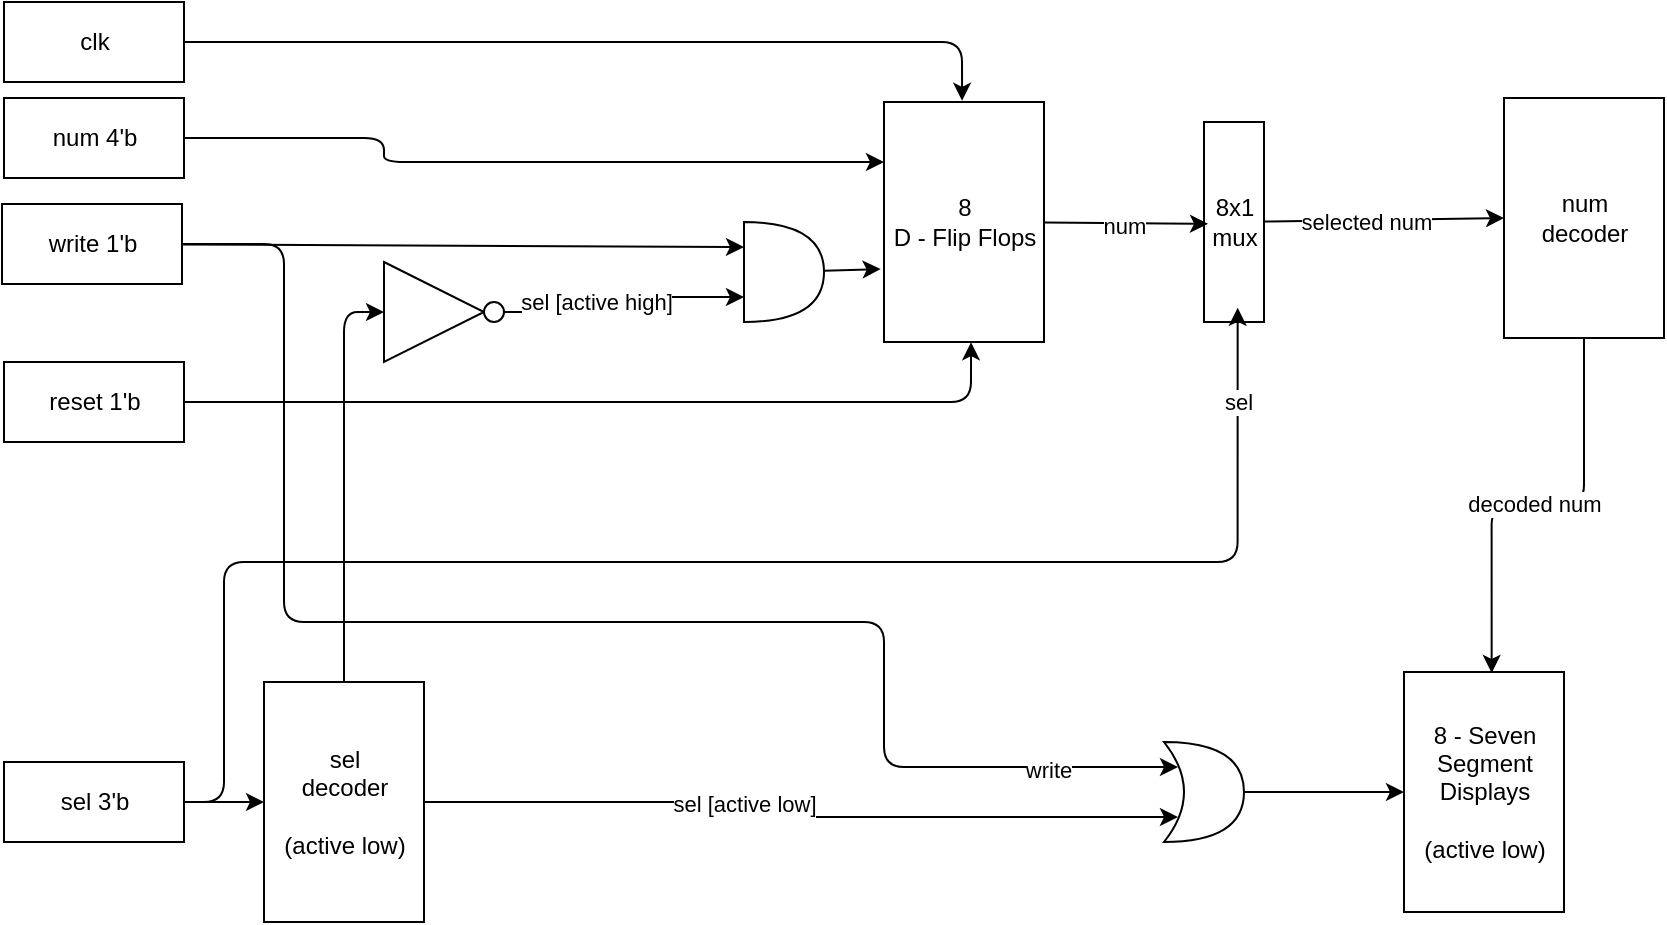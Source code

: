 <mxfile>
    <diagram id="mV6JEWCJ66KR-k56K3II" name="Circuit">
        <mxGraphModel dx="1929" dy="608" grid="1" gridSize="10" guides="1" tooltips="1" connect="1" arrows="1" fold="1" page="1" pageScale="1" pageWidth="1000" pageHeight="1000" math="0" shadow="0">
            <root>
                <mxCell id="0"/>
                <mxCell id="1" parent="0"/>
                <mxCell id="2" value="num&lt;div&gt;decoder&lt;/div&gt;" style="externalPins=0;recursiveResize=0;shadow=0;dashed=0;align=center;html=1;strokeWidth=1;shape=mxgraph.rtl.abstract.entity;container=1;collapsible=0;kind=sequential;drawPins=0;left=3;right=2;bottom=0;top=0;" parent="1" vertex="1">
                    <mxGeometry x="430" y="208" width="80" height="120" as="geometry"/>
                </mxCell>
                <mxCell id="KVkHhzneAzvIdUAki2H4-28" style="edgeStyle=orthogonalEdgeStyle;html=1;entryX=0;entryY=0.5;entryDx=0;entryDy=0;" parent="1" source="3" target="KVkHhzneAzvIdUAki2H4-27" edge="1">
                    <mxGeometry relative="1" as="geometry"/>
                </mxCell>
                <mxCell id="KVkHhzneAzvIdUAki2H4-43" style="edgeStyle=orthogonalEdgeStyle;html=1;" parent="1" source="39" target="KVkHhzneAzvIdUAki2H4-38" edge="1">
                    <mxGeometry relative="1" as="geometry"/>
                </mxCell>
                <mxCell id="3" value="sel&lt;div&gt;decoder&lt;/div&gt;&lt;div&gt;&lt;br&gt;&lt;/div&gt;&lt;div&gt;(active low)&lt;/div&gt;" style="externalPins=0;recursiveResize=0;shadow=0;dashed=0;align=center;html=1;strokeWidth=1;shape=mxgraph.rtl.abstract.entity;container=1;collapsible=0;kind=sequential;drawPins=0;left=3;right=2;bottom=0;top=0;" parent="1" vertex="1">
                    <mxGeometry x="-190" y="500" width="80" height="120" as="geometry"/>
                </mxCell>
                <mxCell id="4" value="num 4&#39;b" style="externalPins=0;recursiveResize=0;shadow=0;dashed=0;align=center;html=1;strokeWidth=1;shape=mxgraph.rtl.abstract.entity;container=1;collapsible=0;kind=input;drawPins=0;left=0;right=1;bottom=0;top=0;" parent="1" vertex="1">
                    <mxGeometry x="-320" y="208" width="90" height="40" as="geometry"/>
                </mxCell>
                <mxCell id="13" value="sel 3&#39;b" style="externalPins=0;recursiveResize=0;shadow=0;dashed=0;align=center;html=1;strokeWidth=1;shape=mxgraph.rtl.abstract.entity;container=1;collapsible=0;kind=input;drawPins=0;left=0;right=1;bottom=0;top=0;" parent="1" vertex="1">
                    <mxGeometry x="-320" y="540" width="90" height="40" as="geometry"/>
                </mxCell>
                <mxCell id="14" value="write 1&#39;b" style="externalPins=0;recursiveResize=0;shadow=0;dashed=0;align=center;html=1;strokeWidth=1;shape=mxgraph.rtl.abstract.entity;container=1;collapsible=0;kind=input;drawPins=0;left=0;right=1;bottom=0;top=0;" parent="1" vertex="1">
                    <mxGeometry x="-321" y="261" width="90" height="40" as="geometry"/>
                </mxCell>
                <mxCell id="17" value="clk" style="externalPins=0;recursiveResize=0;shadow=0;dashed=0;align=center;html=1;strokeWidth=1;shape=mxgraph.rtl.abstract.entity;container=1;collapsible=0;kind=input;drawPins=0;left=0;right=1;bottom=0;top=0;" parent="1" vertex="1">
                    <mxGeometry x="-320" y="160" width="90" height="40" as="geometry"/>
                </mxCell>
                <mxCell id="18" value="reset 1&#39;b" style="externalPins=0;recursiveResize=0;shadow=0;dashed=0;align=center;html=1;strokeWidth=1;shape=mxgraph.rtl.abstract.entity;container=1;collapsible=0;kind=input;drawPins=0;left=0;right=1;bottom=0;top=0;" parent="1" vertex="1">
                    <mxGeometry x="-320" y="340" width="90" height="40" as="geometry"/>
                </mxCell>
                <UserObject label="&lt;div&gt;8&lt;/div&gt;D - Flip Flops" link="data:page/id,B0gr_-n1PJUmQjPBUHlx" id="20">
                    <mxCell style="externalPins=0;recursiveResize=0;shadow=0;dashed=0;align=center;html=1;strokeWidth=1;shape=mxgraph.rtl.abstract.entity;container=1;collapsible=0;kind=sequential;drawPins=0;left=3;right=2;bottom=0;top=0;" parent="1" vertex="1">
                        <mxGeometry x="120" y="210" width="80" height="120" as="geometry"/>
                    </mxCell>
                </UserObject>
                <mxCell id="S6z8eLisyDbPlA53Ll8W-21" style="edgeStyle=elbowEdgeStyle;html=1;exitX=0;exitY=0;exitDx=90;exitDy=20;exitPerimeter=0;entryX=0;entryY=0;entryDx=0;entryDy=30;entryPerimeter=0;" parent="1" source="4" target="20" edge="1">
                    <mxGeometry relative="1" as="geometry">
                        <Array as="points">
                            <mxPoint x="-130" y="220"/>
                        </Array>
                    </mxGeometry>
                </mxCell>
                <mxCell id="KVkHhzneAzvIdUAki2H4-21" style="edgeStyle=orthogonalEdgeStyle;html=1;exitX=0;exitY=0;exitDx=90;exitDy=20;exitPerimeter=0;entryX=0.488;entryY=-0.005;entryDx=0;entryDy=0;entryPerimeter=0;" parent="1" source="17" target="20" edge="1">
                    <mxGeometry relative="1" as="geometry"/>
                </mxCell>
                <mxCell id="KVkHhzneAzvIdUAki2H4-31" value="" style="group" parent="1" vertex="1" connectable="0">
                    <mxGeometry x="-130" y="290" width="60" height="50" as="geometry"/>
                </mxCell>
                <mxCell id="KVkHhzneAzvIdUAki2H4-27" value="" style="triangle;whiteSpace=wrap;html=1;" parent="KVkHhzneAzvIdUAki2H4-31" vertex="1">
                    <mxGeometry width="50" height="50" as="geometry"/>
                </mxCell>
                <mxCell id="KVkHhzneAzvIdUAki2H4-30" value="" style="ellipse;whiteSpace=wrap;html=1;aspect=fixed;" parent="KVkHhzneAzvIdUAki2H4-31" vertex="1">
                    <mxGeometry x="50" y="20" width="10" height="10" as="geometry"/>
                </mxCell>
                <mxCell id="KVkHhzneAzvIdUAki2H4-38" value="&lt;div&gt;8 -&amp;nbsp;&lt;span style=&quot;background-color: transparent;&quot;&gt;Seven&lt;/span&gt;&lt;/div&gt;&lt;div&gt;Segment&lt;/div&gt;Displays&lt;div&gt;&lt;font color=&quot;#000000&quot;&gt;&lt;br&gt;&lt;/font&gt;&lt;div&gt;(active low)&lt;/div&gt;&lt;/div&gt;" style="externalPins=0;recursiveResize=0;shadow=0;dashed=0;align=center;html=1;strokeWidth=1;shape=mxgraph.rtl.abstract.entity;container=1;collapsible=0;kind=sequential;drawPins=0;left=3;right=2;bottom=0;top=0;" parent="1" vertex="1">
                    <mxGeometry x="380" y="495" width="80" height="120" as="geometry"/>
                </mxCell>
                <mxCell id="KVkHhzneAzvIdUAki2H4-41" style="edgeStyle=orthogonalEdgeStyle;html=1;entryX=0.548;entryY=0.004;entryDx=0;entryDy=0;entryPerimeter=0;" parent="1" source="2" target="KVkHhzneAzvIdUAki2H4-38" edge="1">
                    <mxGeometry relative="1" as="geometry"/>
                </mxCell>
                <mxCell id="KVkHhzneAzvIdUAki2H4-42" value="decoded num" style="edgeLabel;html=1;align=center;verticalAlign=middle;resizable=0;points=[];" parent="KVkHhzneAzvIdUAki2H4-41" vertex="1" connectable="0">
                    <mxGeometry x="0.022" y="-1" relative="1" as="geometry">
                        <mxPoint as="offset"/>
                    </mxGeometry>
                </mxCell>
                <mxCell id="KVkHhzneAzvIdUAki2H4-46" style="edgeStyle=orthogonalEdgeStyle;html=1;exitX=0;exitY=0;exitDx=90;exitDy=20;exitPerimeter=0;entryX=0;entryY=0;entryDx=0;entryDy=60;entryPerimeter=0;" parent="1" source="13" target="3" edge="1">
                    <mxGeometry relative="1" as="geometry"/>
                </mxCell>
                <mxCell id="KVkHhzneAzvIdUAki2H4-50" style="edgeStyle=orthogonalEdgeStyle;html=1;exitX=0;exitY=0;exitDx=90;exitDy=20;exitPerimeter=0;entryX=0.544;entryY=1.001;entryDx=0;entryDy=0;entryPerimeter=0;" parent="1" source="18" target="20" edge="1">
                    <mxGeometry relative="1" as="geometry"/>
                </mxCell>
                <mxCell id="21" value="" style="shape=or;whiteSpace=wrap;html=1;" vertex="1" parent="1">
                    <mxGeometry x="50" y="270" width="40" height="50" as="geometry"/>
                </mxCell>
                <mxCell id="25" style="edgeStyle=orthogonalEdgeStyle;html=1;exitX=1;exitY=0.5;exitDx=0;exitDy=0;entryX=0;entryY=0.75;entryDx=0;entryDy=0;entryPerimeter=0;" edge="1" parent="1" source="KVkHhzneAzvIdUAki2H4-30" target="21">
                    <mxGeometry relative="1" as="geometry"/>
                </mxCell>
                <mxCell id="27" value="sel [active high]" style="edgeLabel;html=1;align=center;verticalAlign=middle;resizable=0;points=[];" vertex="1" connectable="0" parent="25">
                    <mxGeometry x="-0.489" y="2" relative="1" as="geometry">
                        <mxPoint x="13" y="-3" as="offset"/>
                    </mxGeometry>
                </mxCell>
                <mxCell id="26" style="edgeStyle=none;html=1;entryX=0;entryY=0.25;entryDx=0;entryDy=0;entryPerimeter=0;" edge="1" parent="1" source="14" target="21">
                    <mxGeometry relative="1" as="geometry"/>
                </mxCell>
                <mxCell id="28" style="edgeStyle=none;html=1;entryX=-0.021;entryY=0.696;entryDx=0;entryDy=0;entryPerimeter=0;" edge="1" parent="1" source="21" target="20">
                    <mxGeometry relative="1" as="geometry"/>
                </mxCell>
                <mxCell id="29" value="8x1&lt;div&gt;mux&lt;/div&gt;" style="externalPins=0;recursiveResize=0;shadow=0;dashed=0;align=center;html=1;strokeWidth=1;shape=mxgraph.rtl.abstract.entity;container=1;collapsible=0;kind=mux;drawPins=0;left=4;right=1;bottom=0;top=0;" vertex="1" parent="1">
                    <mxGeometry x="280" y="220" width="30" height="100" as="geometry"/>
                </mxCell>
                <mxCell id="32" style="edgeStyle=none;html=1;entryX=0.067;entryY=0.509;entryDx=0;entryDy=0;entryPerimeter=0;" edge="1" parent="1" source="20" target="29">
                    <mxGeometry relative="1" as="geometry"/>
                </mxCell>
                <mxCell id="33" value="num" style="edgeLabel;html=1;align=center;verticalAlign=middle;resizable=0;points=[];" vertex="1" connectable="0" parent="32">
                    <mxGeometry x="-0.037" y="-1" relative="1" as="geometry">
                        <mxPoint as="offset"/>
                    </mxGeometry>
                </mxCell>
                <mxCell id="34" style="edgeStyle=orthogonalEdgeStyle;html=1;exitX=0;exitY=0;exitDx=90;exitDy=20;exitPerimeter=0;entryX=0.561;entryY=0.929;entryDx=0;entryDy=0;entryPerimeter=0;" edge="1" parent="1" source="13" target="29">
                    <mxGeometry relative="1" as="geometry">
                        <Array as="points">
                            <mxPoint x="-210" y="560"/>
                            <mxPoint x="-210" y="440"/>
                            <mxPoint x="297" y="440"/>
                        </Array>
                    </mxGeometry>
                </mxCell>
                <mxCell id="36" value="sel" style="edgeLabel;html=1;align=center;verticalAlign=middle;resizable=0;points=[];" vertex="1" connectable="0" parent="34">
                    <mxGeometry x="0.88" relative="1" as="geometry">
                        <mxPoint as="offset"/>
                    </mxGeometry>
                </mxCell>
                <mxCell id="37" style="edgeStyle=none;html=1;entryX=0;entryY=0;entryDx=0;entryDy=60;entryPerimeter=0;" edge="1" parent="1" source="29" target="2">
                    <mxGeometry relative="1" as="geometry"/>
                </mxCell>
                <mxCell id="38" value="selected num" style="edgeLabel;html=1;align=center;verticalAlign=middle;resizable=0;points=[];" vertex="1" connectable="0" parent="37">
                    <mxGeometry x="-0.344" y="-1" relative="1" as="geometry">
                        <mxPoint x="11" as="offset"/>
                    </mxGeometry>
                </mxCell>
                <mxCell id="40" value="" style="edgeStyle=orthogonalEdgeStyle;html=1;entryX=0.175;entryY=0.75;entryDx=0;entryDy=0;entryPerimeter=0;" edge="1" parent="1" source="3" target="39">
                    <mxGeometry relative="1" as="geometry">
                        <mxPoint x="-110" y="560" as="sourcePoint"/>
                        <mxPoint x="380" y="560" as="targetPoint"/>
                    </mxGeometry>
                </mxCell>
                <mxCell id="41" value="sel [active low]" style="edgeLabel;html=1;align=center;verticalAlign=middle;resizable=0;points=[];" vertex="1" connectable="0" parent="40">
                    <mxGeometry x="-0.171" y="-1" relative="1" as="geometry">
                        <mxPoint as="offset"/>
                    </mxGeometry>
                </mxCell>
                <mxCell id="39" value="" style="shape=xor;whiteSpace=wrap;html=1;" vertex="1" parent="1">
                    <mxGeometry x="260" y="530" width="40" height="50" as="geometry"/>
                </mxCell>
                <mxCell id="42" style="edgeStyle=orthogonalEdgeStyle;html=1;exitX=0;exitY=0;exitDx=90;exitDy=20;exitPerimeter=0;entryX=0.175;entryY=0.25;entryDx=0;entryDy=0;entryPerimeter=0;" edge="1" parent="1" source="14" target="39">
                    <mxGeometry relative="1" as="geometry">
                        <Array as="points">
                            <mxPoint x="-180" y="281"/>
                            <mxPoint x="-180" y="470"/>
                            <mxPoint x="120" y="470"/>
                            <mxPoint x="120" y="543"/>
                        </Array>
                    </mxGeometry>
                </mxCell>
                <mxCell id="43" value="write" style="edgeLabel;html=1;align=center;verticalAlign=middle;resizable=0;points=[];" vertex="1" connectable="0" parent="42">
                    <mxGeometry x="0.828" y="-1" relative="1" as="geometry">
                        <mxPoint as="offset"/>
                    </mxGeometry>
                </mxCell>
            </root>
        </mxGraphModel>
    </diagram>
    <diagram id="B0gr_-n1PJUmQjPBUHlx" name="Flip Flops">
        <mxGraphModel dx="836" dy="547" grid="1" gridSize="10" guides="1" tooltips="1" connect="1" arrows="1" fold="1" page="1" pageScale="1" pageWidth="1000" pageHeight="1000" math="0" shadow="0">
            <root>
                <mxCell id="0"/>
                <mxCell id="1" parent="0"/>
                <mxCell id="Jf6BggblMCW3SHoGojlO-1" value="" style="group" vertex="1" connectable="0" parent="1">
                    <mxGeometry x="290" y="80" width="160" height="300" as="geometry"/>
                </mxCell>
                <mxCell id="Jf6BggblMCW3SHoGojlO-2" value="" style="externalPins=0;recursiveResize=0;shadow=0;dashed=0;align=center;html=1;strokeWidth=1;shape=mxgraph.rtl.abstract.entity;left=,:clk;right=,:np;top=0;bottom=0;drawPins=0;snapToPoint=1;resizable=0;editable=1;" vertex="1" parent="Jf6BggblMCW3SHoGojlO-1">
                    <mxGeometry x="120" width="40" height="60" as="geometry"/>
                </mxCell>
                <mxCell id="Jf6BggblMCW3SHoGojlO-3" value="" style="externalPins=0;recursiveResize=0;shadow=0;dashed=0;align=center;html=1;strokeWidth=1;shape=mxgraph.rtl.abstract.entity;left=,:clk;right=,:np;top=0;bottom=0;drawPins=0;snapToPoint=1;resizable=0;editable=1;" vertex="1" parent="Jf6BggblMCW3SHoGojlO-1">
                    <mxGeometry x="120" y="80" width="40" height="60" as="geometry"/>
                </mxCell>
                <mxCell id="Jf6BggblMCW3SHoGojlO-4" value="" style="externalPins=0;recursiveResize=0;shadow=0;dashed=0;align=center;html=1;strokeWidth=1;shape=mxgraph.rtl.abstract.entity;left=,:clk;right=,:np;top=0;bottom=0;drawPins=0;snapToPoint=1;resizable=0;editable=1;" vertex="1" parent="Jf6BggblMCW3SHoGojlO-1">
                    <mxGeometry x="120" y="160" width="40" height="60" as="geometry"/>
                </mxCell>
                <mxCell id="Jf6BggblMCW3SHoGojlO-5" value="" style="externalPins=0;recursiveResize=0;shadow=0;dashed=0;align=center;html=1;strokeWidth=1;shape=mxgraph.rtl.abstract.entity;left=,:clk;right=,:np;top=0;bottom=0;drawPins=0;snapToPoint=1;resizable=0;editable=1;" vertex="1" parent="Jf6BggblMCW3SHoGojlO-1">
                    <mxGeometry x="120" y="240" width="40" height="60" as="geometry"/>
                </mxCell>
                <mxCell id="Jf6BggblMCW3SHoGojlO-6" value="" style="externalPins=0;recursiveResize=0;shadow=0;dashed=0;align=center;html=1;strokeWidth=1;shape=mxgraph.rtl.abstract.entity;left=,:clk;right=,:np;top=0;bottom=0;drawPins=0;snapToPoint=1;resizable=0;editable=1;" vertex="1" parent="Jf6BggblMCW3SHoGojlO-1">
                    <mxGeometry y="160" width="40" height="60" as="geometry"/>
                </mxCell>
                <mxCell id="Jf6BggblMCW3SHoGojlO-7" value="" style="externalPins=0;recursiveResize=0;shadow=0;dashed=0;align=center;html=1;strokeWidth=1;shape=mxgraph.rtl.abstract.entity;left=,:clk;right=,:np;top=0;bottom=0;drawPins=0;snapToPoint=1;resizable=0;editable=1;" vertex="1" parent="Jf6BggblMCW3SHoGojlO-1">
                    <mxGeometry y="240" width="40" height="60" as="geometry"/>
                </mxCell>
                <mxCell id="Jf6BggblMCW3SHoGojlO-8" value="" style="externalPins=0;recursiveResize=0;shadow=0;dashed=0;align=center;html=1;strokeWidth=1;shape=mxgraph.rtl.abstract.entity;left=,:clk;right=,:np;top=0;bottom=0;drawPins=0;snapToPoint=1;resizable=0;editable=1;" vertex="1" parent="Jf6BggblMCW3SHoGojlO-1">
                    <mxGeometry width="40" height="60" as="geometry"/>
                </mxCell>
                <mxCell id="Jf6BggblMCW3SHoGojlO-9" value="" style="externalPins=0;recursiveResize=0;shadow=0;dashed=0;align=center;html=1;strokeWidth=1;shape=mxgraph.rtl.abstract.entity;left=,:clk;right=,:np;top=0;bottom=0;drawPins=0;snapToPoint=1;resizable=0;editable=1;" vertex="1" parent="Jf6BggblMCW3SHoGojlO-1">
                    <mxGeometry y="80" width="40" height="60" as="geometry"/>
                </mxCell>
            </root>
        </mxGraphModel>
    </diagram>
</mxfile>